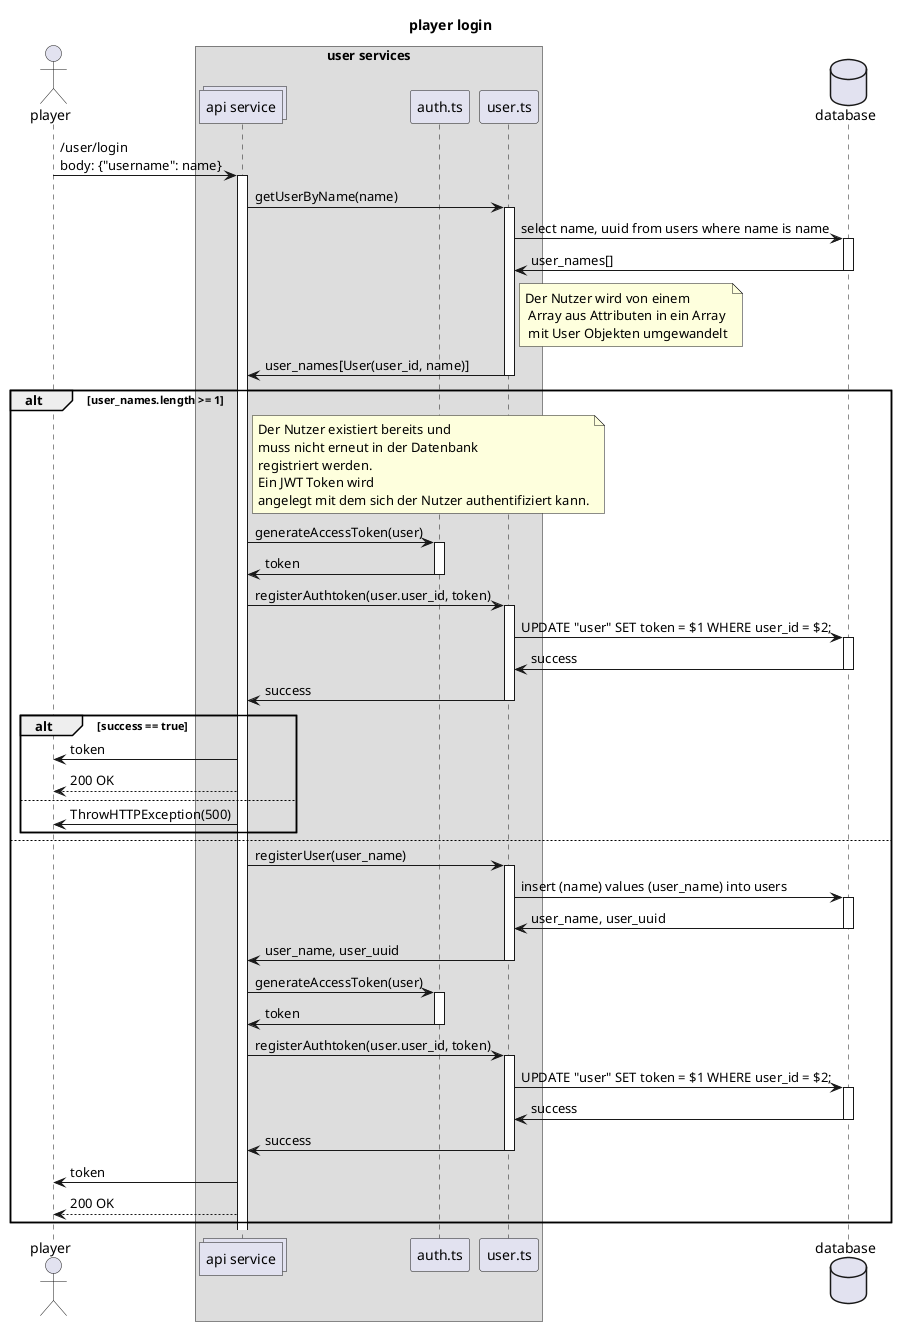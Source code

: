 @startuml
title player login
actor player
box "user services"
collections "api service" as ps
participant "auth.ts" as sess
participant "user.ts" as usr 
end box
database database as db

player -> ps: /user/login\nbody: {"username": name}
activate ps
ps -> usr: getUserByName(name)
activate usr
usr -> db: select name, uuid from users where name is name
activate db
db -> usr: user_names[]
note right of usr: Der Nutzer wird von einem \n Array aus Attributen in ein Array\n mit User Objekten umgewandelt
deactivate db
usr -> ps: user_names[User(user_id, name)]
deactivate usr

alt user_names.length >= 1
    note right of ps: Der Nutzer existiert bereits und\nmuss nicht erneut in der Datenbank\nregistriert werden.\nEin JWT Token wird \nangelegt mit dem sich der Nutzer authentifiziert kann.
    ps -> sess: generateAccessToken(user)
    activate sess
    sess -> ps: token
    deactivate sess
    ps -> usr: registerAuthtoken(user.user_id, token)
    activate usr
    usr -> db: UPDATE "user" SET token = $1 WHERE user_id = $2;
    activate db
    db -> usr: success
    deactivate db
    usr -> ps: success
    deactivate usr
    alt success == true
        ps -> player: token
        player <-- ps: 200 OK
    else
        ps -> player: ThrowHTTPException(500)
    end
else
    ps -> usr: registerUser(user_name)
    activate usr
    usr -> db: insert (name) values (user_name) into users
    activate db
    db -> usr: user_name, user_uuid
    deactivate db
    usr -> ps: user_name, user_uuid
    deactivate usr
    ps -> sess: generateAccessToken(user)
    activate sess
    sess -> ps: token
    deactivate sess
    ps -> usr: registerAuthtoken(user.user_id, token)
    activate usr
    usr -> db: UPDATE "user" SET token = $1 WHERE user_id = $2;
    activate db
    db -> usr: success
    deactivate db
    usr -> ps: success
    deactivate usr
    ps -> player: token
    player <-- ps: 200 OK
end

@enduml